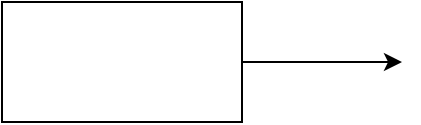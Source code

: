 <mxfile version="26.0.10" pages="2">
  <diagram name="Page-1" id="zUloZ1EELjuRIiY3XelB">
    <mxGraphModel dx="1050" dy="522" grid="1" gridSize="10" guides="1" tooltips="1" connect="1" arrows="1" fold="1" page="1" pageScale="1" pageWidth="850" pageHeight="1100" math="0" shadow="0">
      <root>
        <mxCell id="0" />
        <mxCell id="1" parent="0" />
        <mxCell id="aIf4WopLs32fkgW7FgC7-3" value="" style="edgeStyle=orthogonalEdgeStyle;rounded=0;orthogonalLoop=1;jettySize=auto;html=1;" parent="1" source="aIf4WopLs32fkgW7FgC7-1" edge="1">
          <mxGeometry relative="1" as="geometry">
            <mxPoint x="560" y="270" as="targetPoint" />
          </mxGeometry>
        </mxCell>
        <mxCell id="aIf4WopLs32fkgW7FgC7-1" value="" style="rounded=0;whiteSpace=wrap;html=1;" parent="1" vertex="1">
          <mxGeometry x="360" y="240" width="120" height="60" as="geometry" />
        </mxCell>
      </root>
    </mxGraphModel>
  </diagram>
  <diagram id="guPoLFSG49NGzWYpXvfr" name="Page-2">
    <mxGraphModel dx="1050" dy="522" grid="1" gridSize="10" guides="1" tooltips="1" connect="1" arrows="1" fold="1" page="1" pageScale="1" pageWidth="850" pageHeight="1100" math="0" shadow="0">
      <root>
        <mxCell id="0" />
        <mxCell id="1" parent="0" />
        <mxCell id="QOP02cO9vAzbufposZYM-3" value="" style="edgeStyle=orthogonalEdgeStyle;rounded=0;orthogonalLoop=1;jettySize=auto;html=1;" edge="1" parent="1" source="QOP02cO9vAzbufposZYM-1" target="QOP02cO9vAzbufposZYM-2">
          <mxGeometry relative="1" as="geometry" />
        </mxCell>
        <mxCell id="QOP02cO9vAzbufposZYM-1" value="Početak" style="rounded=0;whiteSpace=wrap;html=1;" vertex="1" parent="1">
          <mxGeometry x="20" y="60" width="120" height="60" as="geometry" />
        </mxCell>
        <mxCell id="QOP02cO9vAzbufposZYM-5" value="" style="edgeStyle=orthogonalEdgeStyle;rounded=0;orthogonalLoop=1;jettySize=auto;html=1;" edge="1" parent="1" source="QOP02cO9vAzbufposZYM-2" target="QOP02cO9vAzbufposZYM-4">
          <mxGeometry relative="1" as="geometry" />
        </mxCell>
        <mxCell id="QOP02cO9vAzbufposZYM-2" value="Unos dimenzije matrice &lt;span class=&quot;katex&quot;&gt;&lt;span class=&quot;katex-mathml&quot;&gt;&lt;math xmlns=&quot;http://www.w3.org/1998/Math/MathML&quot;&gt;&lt;mrow&gt;&lt;mi&gt;&lt;br&gt;&lt;/mi&gt;&lt;/mrow&gt;&lt;/math&gt;&lt;/span&gt;&lt;/span&gt;" style="rounded=0;whiteSpace=wrap;html=1;" vertex="1" parent="1">
          <mxGeometry x="150" y="60" width="120" height="60" as="geometry" />
        </mxCell>
        <mxCell id="QOP02cO9vAzbufposZYM-9" value="" style="edgeStyle=orthogonalEdgeStyle;rounded=0;orthogonalLoop=1;jettySize=auto;html=1;" edge="1" parent="1" source="QOP02cO9vAzbufposZYM-4" target="QOP02cO9vAzbufposZYM-8">
          <mxGeometry relative="1" as="geometry" />
        </mxCell>
        <mxCell id="QOP02cO9vAzbufposZYM-4" value="&lt;span class=&quot;katex&quot;&gt;&lt;span class=&quot;katex-mathml&quot;&gt;&lt;math xmlns=&quot;http://www.w3.org/1998/Math/MathML&quot;&gt;&lt;mrow&gt;&lt;mi&gt;Poziv funkcije&lt;/mi&gt;&lt;/mrow&gt;&lt;/math&gt;&lt;/span&gt;&lt;/span&gt;" style="rounded=0;whiteSpace=wrap;html=1;" vertex="1" parent="1">
          <mxGeometry x="280" y="60" width="120" height="60" as="geometry" />
        </mxCell>
        <mxCell id="QOP02cO9vAzbufposZYM-11" value="" style="edgeStyle=orthogonalEdgeStyle;rounded=0;orthogonalLoop=1;jettySize=auto;html=1;" edge="1" parent="1" source="QOP02cO9vAzbufposZYM-8" target="QOP02cO9vAzbufposZYM-10">
          <mxGeometry relative="1" as="geometry" />
        </mxCell>
        <mxCell id="QOP02cO9vAzbufposZYM-8" value="&lt;span class=&quot;katex&quot;&gt;&lt;span class=&quot;katex-mathml&quot;&gt;&lt;math xmlns=&quot;http://www.w3.org/1998/Math/MathML&quot;&gt;&lt;mrow&gt;&lt;mi&gt;Poziv funkcije&lt;/mi&gt;&lt;/mrow&gt;&lt;/math&gt;&lt;/span&gt;&lt;/span&gt;" style="rounded=0;whiteSpace=wrap;html=1;" vertex="1" parent="1">
          <mxGeometry x="410" y="60" width="120" height="60" as="geometry" />
        </mxCell>
        <mxCell id="QOP02cO9vAzbufposZYM-13" value="" style="edgeStyle=orthogonalEdgeStyle;rounded=0;orthogonalLoop=1;jettySize=auto;html=1;" edge="1" parent="1" source="QOP02cO9vAzbufposZYM-10" target="QOP02cO9vAzbufposZYM-12">
          <mxGeometry relative="1" as="geometry" />
        </mxCell>
        <mxCell id="QOP02cO9vAzbufposZYM-10" value="&lt;span class=&quot;katex&quot;&gt;&lt;span class=&quot;katex-mathml&quot;&gt;&lt;math xmlns=&quot;http://www.w3.org/1998/Math/MathML&quot;&gt;&lt;mrow&gt;&lt;mi&gt;Ispis novog reda&lt;/mi&gt;&lt;/mrow&gt;&lt;/math&gt;&lt;/span&gt;&lt;/span&gt;" style="rounded=0;whiteSpace=wrap;html=1;" vertex="1" parent="1">
          <mxGeometry x="540" y="60" width="120" height="60" as="geometry" />
        </mxCell>
        <mxCell id="QOP02cO9vAzbufposZYM-17" value="" style="edgeStyle=orthogonalEdgeStyle;rounded=0;orthogonalLoop=1;jettySize=auto;html=1;" edge="1" parent="1" source="QOP02cO9vAzbufposZYM-12" target="QOP02cO9vAzbufposZYM-16">
          <mxGeometry relative="1" as="geometry" />
        </mxCell>
        <mxCell id="QOP02cO9vAzbufposZYM-12" value="&lt;span class=&quot;katex&quot;&gt;&lt;span class=&quot;katex-mathml&quot;&gt;&lt;math xmlns=&quot;http://www.w3.org/1998/Math/MathML&quot;&gt;&lt;mrow&gt;&lt;mi&gt;Transponovanje i &lt;br&gt;ispis matrice&lt;/mi&gt;&lt;/mrow&gt;&lt;/math&gt;&lt;/span&gt;&lt;/span&gt;" style="rounded=0;whiteSpace=wrap;html=1;" vertex="1" parent="1">
          <mxGeometry x="670" y="60" width="130" height="60" as="geometry" />
        </mxCell>
        <mxCell id="QOP02cO9vAzbufposZYM-16" value="&lt;span class=&quot;katex&quot;&gt;&lt;span class=&quot;katex-mathml&quot;&gt;&lt;math xmlns=&quot;http://www.w3.org/1998/Math/MathML&quot;&gt;&lt;mrow&gt;&lt;mi&gt;Kraj programa&lt;/mi&gt;&lt;/mrow&gt;&lt;/math&gt;&lt;/span&gt;&lt;/span&gt;" style="rounded=0;whiteSpace=wrap;html=1;" vertex="1" parent="1">
          <mxGeometry x="810" y="60" width="130" height="60" as="geometry" />
        </mxCell>
      </root>
    </mxGraphModel>
  </diagram>
</mxfile>

